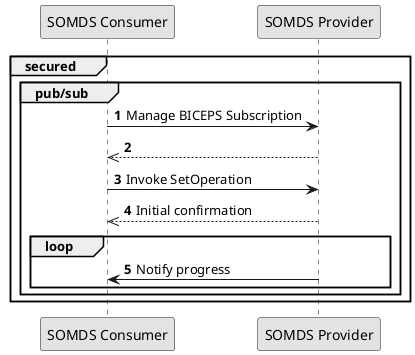 @startuml

skinparam monochrome true
autonumber

!global $str_sdc_sc = "SOMDS Consumer"
!global $str_sdc_sp = "SOMDS Provider"

participant "$str_sdc_sc" as sdc_sc
participant "$str_sdc_sp" as sdc_sp

group secured
    group pub/sub
        sdc_sc -> sdc_sp: Manage BICEPS Subscription
        sdc_sp -->> sdc_sc

        sdc_sc -> sdc_sp: Invoke SetOperation
        sdc_sp -->> sdc_sc: Initial confirmation

        loop
            sdc_sp -> sdc_sc: Notify progress
        end
     end
end

@enduml